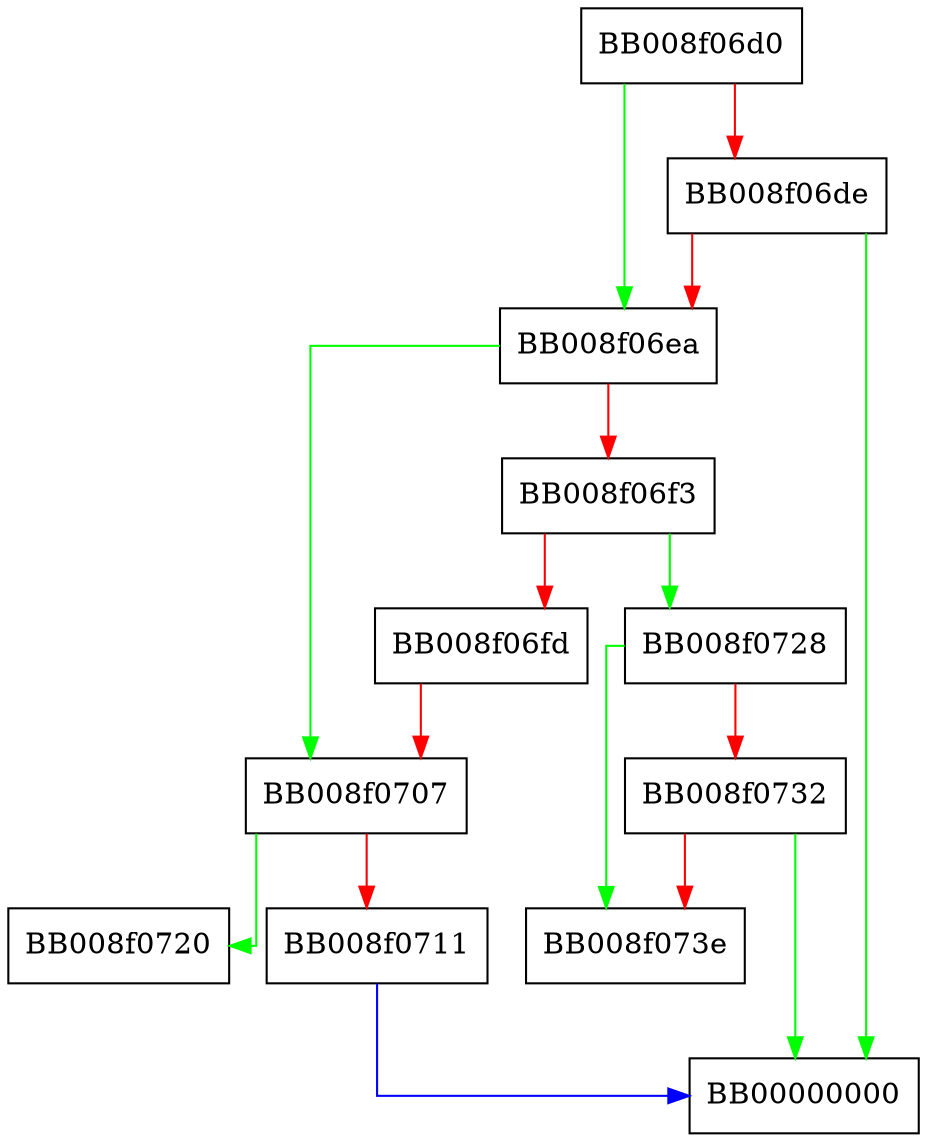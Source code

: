 digraph _dl_close {
  node [shape="box"];
  graph [splines=ortho];
  BB008f06d0 -> BB008f06ea [color="green"];
  BB008f06d0 -> BB008f06de [color="red"];
  BB008f06de -> BB00000000 [color="green"];
  BB008f06de -> BB008f06ea [color="red"];
  BB008f06ea -> BB008f0707 [color="green"];
  BB008f06ea -> BB008f06f3 [color="red"];
  BB008f06f3 -> BB008f0728 [color="green"];
  BB008f06f3 -> BB008f06fd [color="red"];
  BB008f06fd -> BB008f0707 [color="red"];
  BB008f0707 -> BB008f0720 [color="green"];
  BB008f0707 -> BB008f0711 [color="red"];
  BB008f0711 -> BB00000000 [color="blue"];
  BB008f0728 -> BB008f073e [color="green"];
  BB008f0728 -> BB008f0732 [color="red"];
  BB008f0732 -> BB00000000 [color="green"];
  BB008f0732 -> BB008f073e [color="red"];
}